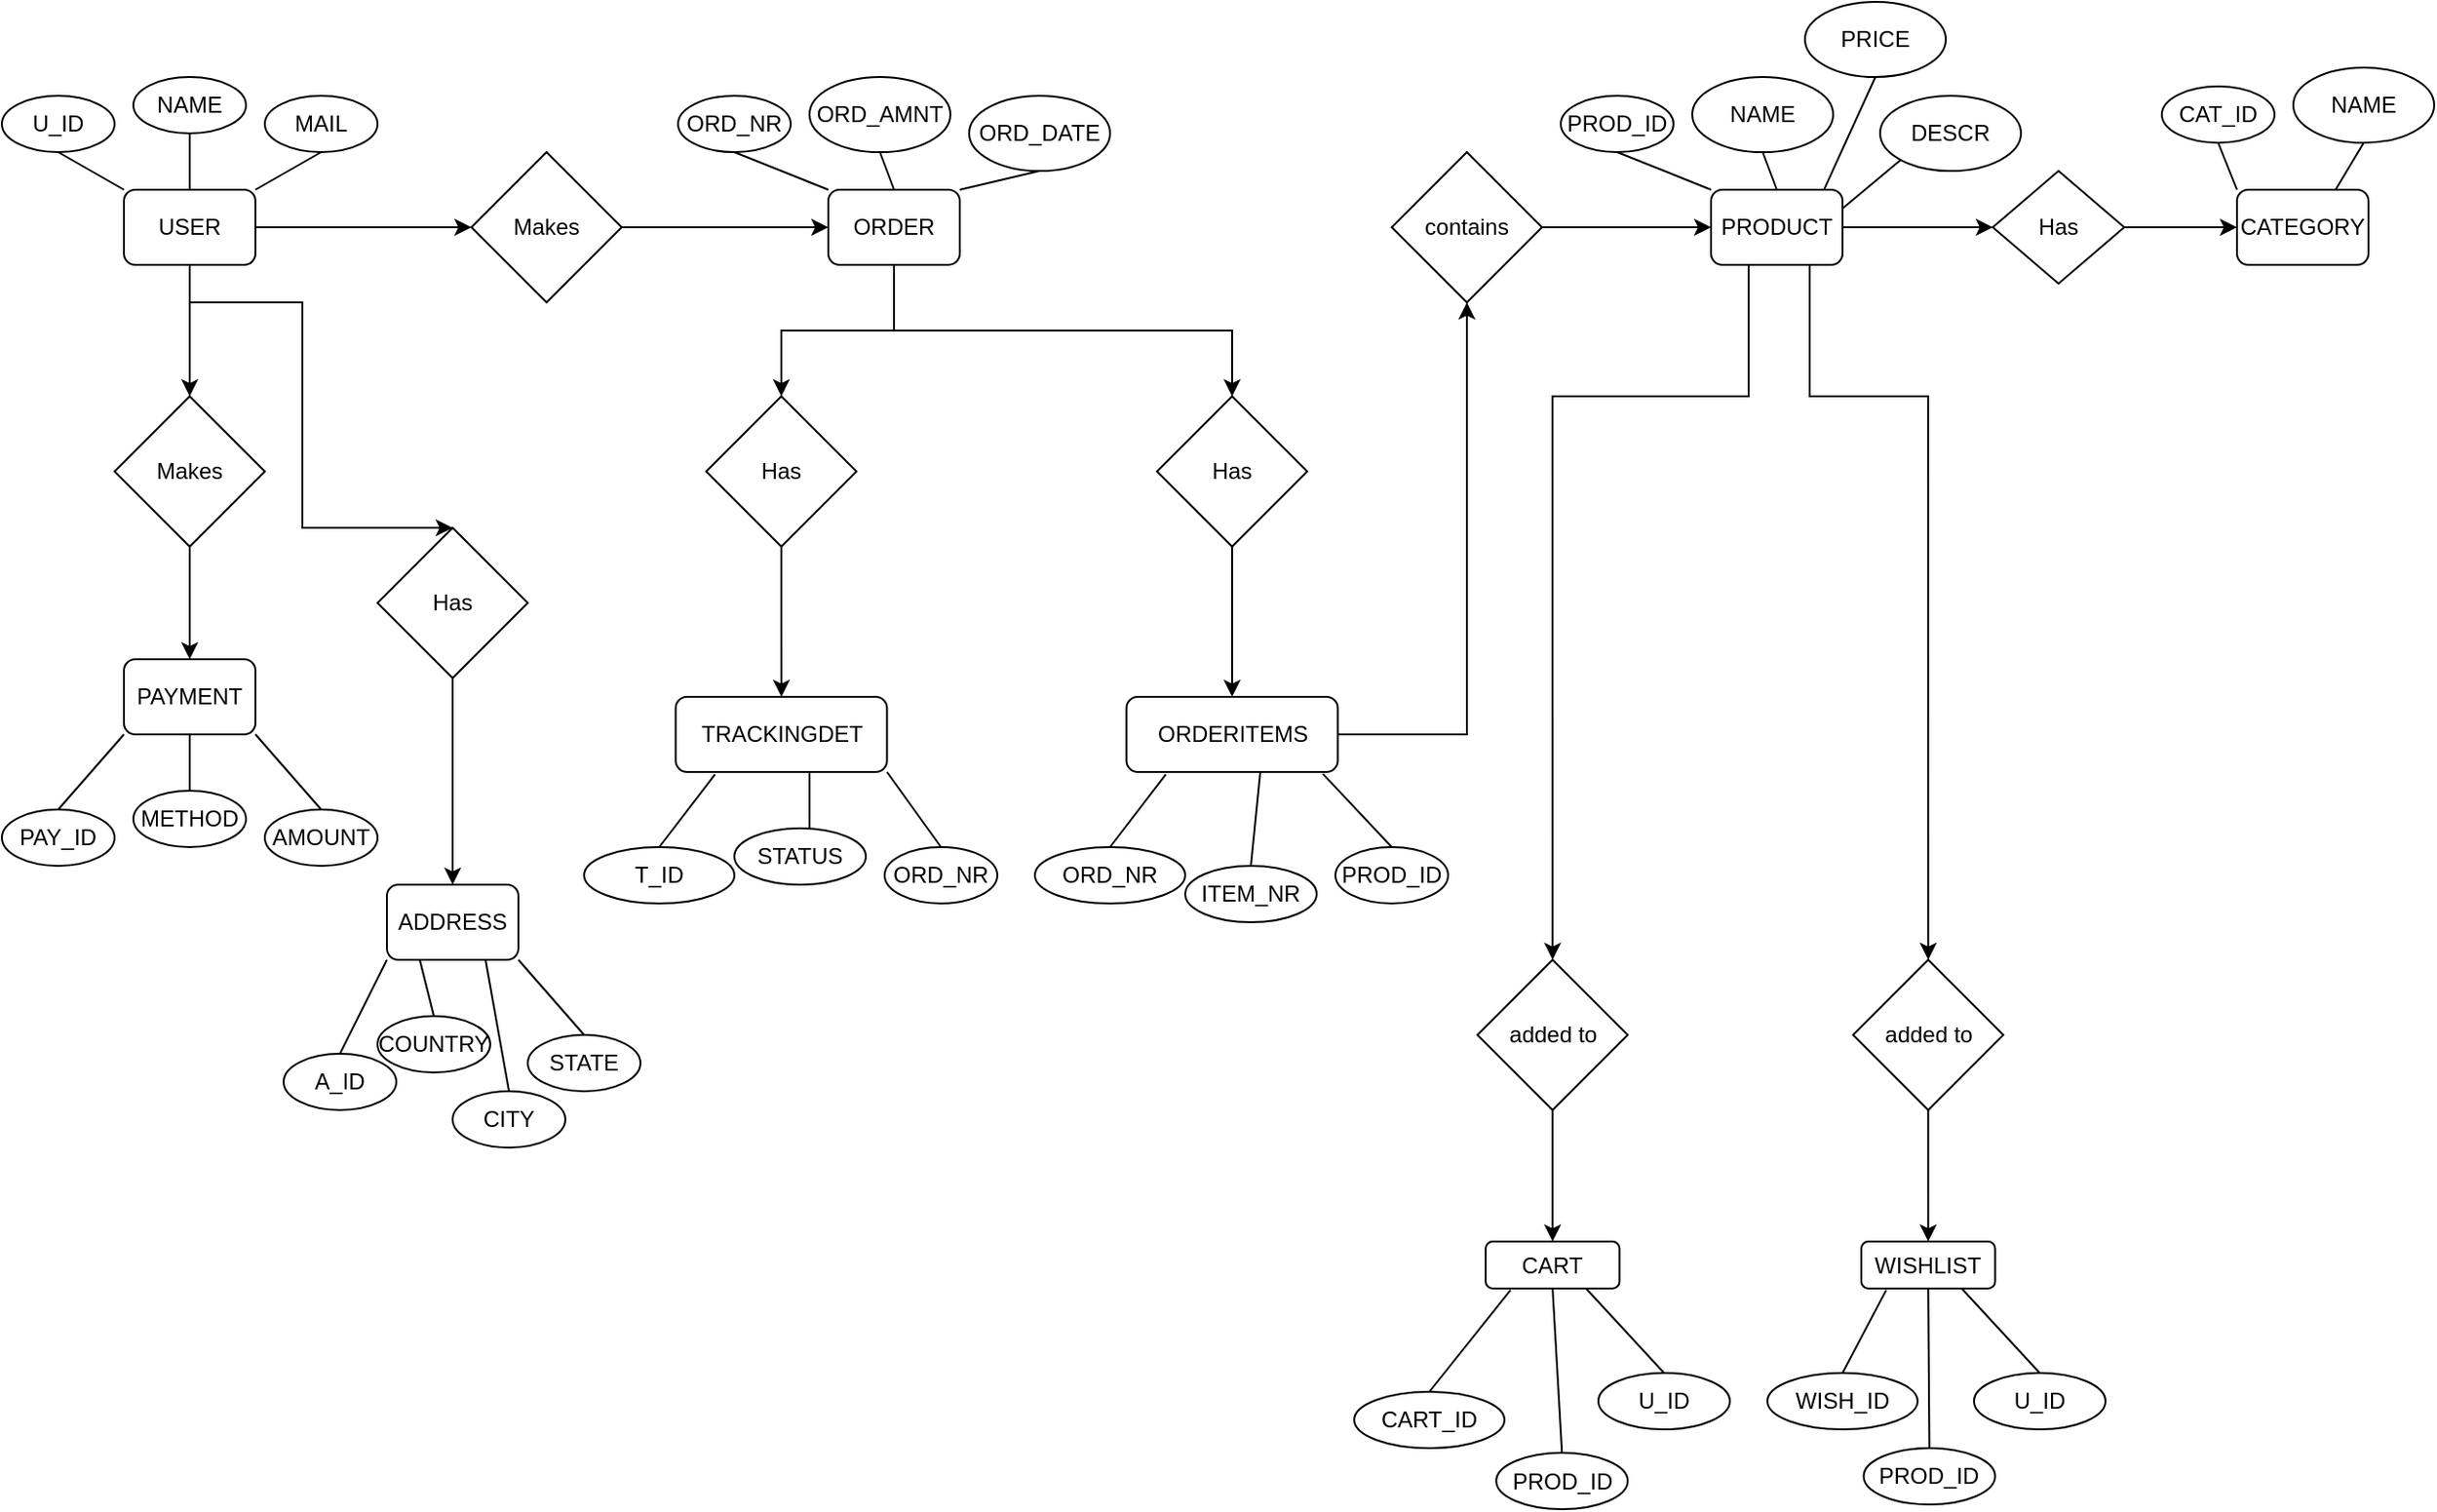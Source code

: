 <mxfile version="13.9.9" type="device"><diagram id="rys7wt73ojVvGLgYKidO" name="DB ERD"><mxGraphModel dx="2358" dy="881" grid="1" gridSize="10" guides="1" tooltips="1" connect="1" arrows="1" fold="1" page="1" pageScale="1" pageWidth="850" pageHeight="1100" background="none" math="0" shadow="0"><root><mxCell id="0"/><mxCell id="1" parent="0"/><mxCell id="SlUxtpcQjfqV3OGpq8vN-59" style="edgeStyle=orthogonalEdgeStyle;rounded=0;orthogonalLoop=1;jettySize=auto;html=1;exitX=0.5;exitY=1;exitDx=0;exitDy=0;entryX=0.5;entryY=0;entryDx=0;entryDy=0;" parent="1" source="SlUxtpcQjfqV3OGpq8vN-41" target="SlUxtpcQjfqV3OGpq8vN-57" edge="1"><mxGeometry relative="1" as="geometry"/></mxCell><mxCell id="SlUxtpcQjfqV3OGpq8vN-62" style="edgeStyle=orthogonalEdgeStyle;rounded=0;orthogonalLoop=1;jettySize=auto;html=1;exitX=0.5;exitY=1;exitDx=0;exitDy=0;entryX=0.5;entryY=0;entryDx=0;entryDy=0;" parent="1" source="SlUxtpcQjfqV3OGpq8vN-41" target="SlUxtpcQjfqV3OGpq8vN-61" edge="1"><mxGeometry relative="1" as="geometry"><Array as="points"><mxPoint x="-50" y="210"/><mxPoint x="10" y="210"/><mxPoint x="10" y="330"/></Array></mxGeometry></mxCell><mxCell id="SlUxtpcQjfqV3OGpq8vN-82" style="edgeStyle=orthogonalEdgeStyle;rounded=0;orthogonalLoop=1;jettySize=auto;html=1;entryX=0;entryY=0.5;entryDx=0;entryDy=0;" parent="1" source="SlUxtpcQjfqV3OGpq8vN-41" target="SlUxtpcQjfqV3OGpq8vN-81" edge="1"><mxGeometry relative="1" as="geometry"/></mxCell><mxCell id="SlUxtpcQjfqV3OGpq8vN-41" value="USER" style="rounded=1;whiteSpace=wrap;html=1;" parent="1" vertex="1"><mxGeometry x="-85" y="150" width="70" height="40" as="geometry"/></mxCell><mxCell id="SlUxtpcQjfqV3OGpq8vN-43" value="U_ID" style="ellipse;whiteSpace=wrap;html=1;align=center;newEdgeStyle={&quot;edgeStyle&quot;:&quot;entityRelationEdgeStyle&quot;,&quot;startArrow&quot;:&quot;none&quot;,&quot;endArrow&quot;:&quot;none&quot;,&quot;segment&quot;:10,&quot;curved&quot;:1};treeFolding=1;treeMoving=1;" parent="1" vertex="1"><mxGeometry x="-150" y="100" width="60" height="30" as="geometry"/></mxCell><mxCell id="SlUxtpcQjfqV3OGpq8vN-44" value="NAME" style="ellipse;whiteSpace=wrap;html=1;align=center;newEdgeStyle={&quot;edgeStyle&quot;:&quot;entityRelationEdgeStyle&quot;,&quot;startArrow&quot;:&quot;none&quot;,&quot;endArrow&quot;:&quot;none&quot;,&quot;segment&quot;:10,&quot;curved&quot;:1};treeFolding=1;treeMoving=1;" parent="1" vertex="1"><mxGeometry x="-80" y="90" width="60" height="30" as="geometry"/></mxCell><mxCell id="SlUxtpcQjfqV3OGpq8vN-45" value="MAIL" style="ellipse;whiteSpace=wrap;html=1;align=center;newEdgeStyle={&quot;edgeStyle&quot;:&quot;entityRelationEdgeStyle&quot;,&quot;startArrow&quot;:&quot;none&quot;,&quot;endArrow&quot;:&quot;none&quot;,&quot;segment&quot;:10,&quot;curved&quot;:1};treeFolding=1;treeMoving=1;" parent="1" vertex="1"><mxGeometry x="-10" y="100" width="60" height="30" as="geometry"/></mxCell><mxCell id="SlUxtpcQjfqV3OGpq8vN-47" value="" style="endArrow=none;html=1;entryX=0;entryY=0;entryDx=0;entryDy=0;exitX=0.5;exitY=1;exitDx=0;exitDy=0;" parent="1" source="SlUxtpcQjfqV3OGpq8vN-43" target="SlUxtpcQjfqV3OGpq8vN-41" edge="1"><mxGeometry width="50" height="50" relative="1" as="geometry"><mxPoint x="80" y="360" as="sourcePoint"/><mxPoint x="130" y="310" as="targetPoint"/></mxGeometry></mxCell><mxCell id="SlUxtpcQjfqV3OGpq8vN-48" value="" style="endArrow=none;html=1;entryX=0.5;entryY=0;entryDx=0;entryDy=0;exitX=0.5;exitY=1;exitDx=0;exitDy=0;" parent="1" source="SlUxtpcQjfqV3OGpq8vN-44" target="SlUxtpcQjfqV3OGpq8vN-41" edge="1"><mxGeometry width="50" height="50" relative="1" as="geometry"><mxPoint x="-110" y="140" as="sourcePoint"/><mxPoint x="-100" y="170" as="targetPoint"/></mxGeometry></mxCell><mxCell id="SlUxtpcQjfqV3OGpq8vN-49" value="" style="endArrow=none;html=1;entryX=1;entryY=0;entryDx=0;entryDy=0;exitX=0.5;exitY=1;exitDx=0;exitDy=0;" parent="1" source="SlUxtpcQjfqV3OGpq8vN-45" target="SlUxtpcQjfqV3OGpq8vN-41" edge="1"><mxGeometry width="50" height="50" relative="1" as="geometry"><mxPoint x="-40" y="130" as="sourcePoint"/><mxPoint x="-40" y="170" as="targetPoint"/></mxGeometry></mxCell><mxCell id="SlUxtpcQjfqV3OGpq8vN-50" value="PAYMENT" style="rounded=1;whiteSpace=wrap;html=1;" parent="1" vertex="1"><mxGeometry x="-85" y="400" width="70" height="40" as="geometry"/></mxCell><mxCell id="SlUxtpcQjfqV3OGpq8vN-51" value="PAY_ID" style="ellipse;whiteSpace=wrap;html=1;align=center;newEdgeStyle={&quot;edgeStyle&quot;:&quot;entityRelationEdgeStyle&quot;,&quot;startArrow&quot;:&quot;none&quot;,&quot;endArrow&quot;:&quot;none&quot;,&quot;segment&quot;:10,&quot;curved&quot;:1};treeFolding=1;treeMoving=1;" parent="1" vertex="1"><mxGeometry x="-150" y="480" width="60" height="30" as="geometry"/></mxCell><mxCell id="SlUxtpcQjfqV3OGpq8vN-52" value="METHOD" style="ellipse;whiteSpace=wrap;html=1;align=center;newEdgeStyle={&quot;edgeStyle&quot;:&quot;entityRelationEdgeStyle&quot;,&quot;startArrow&quot;:&quot;none&quot;,&quot;endArrow&quot;:&quot;none&quot;,&quot;segment&quot;:10,&quot;curved&quot;:1};treeFolding=1;treeMoving=1;" parent="1" vertex="1"><mxGeometry x="-80" y="470" width="60" height="30" as="geometry"/></mxCell><mxCell id="SlUxtpcQjfqV3OGpq8vN-53" value="AMOUNT" style="ellipse;whiteSpace=wrap;html=1;align=center;newEdgeStyle={&quot;edgeStyle&quot;:&quot;entityRelationEdgeStyle&quot;,&quot;startArrow&quot;:&quot;none&quot;,&quot;endArrow&quot;:&quot;none&quot;,&quot;segment&quot;:10,&quot;curved&quot;:1};treeFolding=1;treeMoving=1;" parent="1" vertex="1"><mxGeometry x="-10" y="480" width="60" height="30" as="geometry"/></mxCell><mxCell id="SlUxtpcQjfqV3OGpq8vN-54" value="" style="endArrow=none;html=1;entryX=0;entryY=1;entryDx=0;entryDy=0;exitX=0.5;exitY=0;exitDx=0;exitDy=0;" parent="1" source="SlUxtpcQjfqV3OGpq8vN-51" target="SlUxtpcQjfqV3OGpq8vN-50" edge="1"><mxGeometry width="50" height="50" relative="1" as="geometry"><mxPoint x="80" y="610" as="sourcePoint"/><mxPoint x="130" y="560" as="targetPoint"/></mxGeometry></mxCell><mxCell id="SlUxtpcQjfqV3OGpq8vN-55" value="" style="endArrow=none;html=1;" parent="1" edge="1"><mxGeometry width="50" height="50" relative="1" as="geometry"><mxPoint x="-50" y="470" as="sourcePoint"/><mxPoint x="-50" y="440" as="targetPoint"/></mxGeometry></mxCell><mxCell id="SlUxtpcQjfqV3OGpq8vN-56" value="" style="endArrow=none;html=1;entryX=1;entryY=1;entryDx=0;entryDy=0;exitX=0.5;exitY=0;exitDx=0;exitDy=0;" parent="1" source="SlUxtpcQjfqV3OGpq8vN-53" target="SlUxtpcQjfqV3OGpq8vN-50" edge="1"><mxGeometry width="50" height="50" relative="1" as="geometry"><mxPoint x="-40" y="380" as="sourcePoint"/><mxPoint x="-40" y="420" as="targetPoint"/></mxGeometry></mxCell><mxCell id="SlUxtpcQjfqV3OGpq8vN-60" style="edgeStyle=orthogonalEdgeStyle;rounded=0;orthogonalLoop=1;jettySize=auto;html=1;exitX=0.5;exitY=1;exitDx=0;exitDy=0;" parent="1" source="SlUxtpcQjfqV3OGpq8vN-57" target="SlUxtpcQjfqV3OGpq8vN-50" edge="1"><mxGeometry relative="1" as="geometry"/></mxCell><mxCell id="SlUxtpcQjfqV3OGpq8vN-57" value="Makes" style="rhombus;whiteSpace=wrap;html=1;" parent="1" vertex="1"><mxGeometry x="-90" y="260" width="80" height="80" as="geometry"/></mxCell><mxCell id="SlUxtpcQjfqV3OGpq8vN-72" style="edgeStyle=orthogonalEdgeStyle;rounded=0;orthogonalLoop=1;jettySize=auto;html=1;entryX=0.5;entryY=0;entryDx=0;entryDy=0;" parent="1" source="SlUxtpcQjfqV3OGpq8vN-61" target="SlUxtpcQjfqV3OGpq8vN-63" edge="1"><mxGeometry relative="1" as="geometry"/></mxCell><mxCell id="SlUxtpcQjfqV3OGpq8vN-61" value="Has" style="rhombus;whiteSpace=wrap;html=1;" parent="1" vertex="1"><mxGeometry x="50" y="330" width="80" height="80" as="geometry"/></mxCell><mxCell id="SlUxtpcQjfqV3OGpq8vN-63" value="ADDRESS" style="rounded=1;whiteSpace=wrap;html=1;" parent="1" vertex="1"><mxGeometry x="55" y="520" width="70" height="40" as="geometry"/></mxCell><mxCell id="SlUxtpcQjfqV3OGpq8vN-64" value="A_ID" style="ellipse;whiteSpace=wrap;html=1;align=center;newEdgeStyle={&quot;edgeStyle&quot;:&quot;entityRelationEdgeStyle&quot;,&quot;startArrow&quot;:&quot;none&quot;,&quot;endArrow&quot;:&quot;none&quot;,&quot;segment&quot;:10,&quot;curved&quot;:1};treeFolding=1;treeMoving=1;" parent="1" vertex="1"><mxGeometry y="610" width="60" height="30" as="geometry"/></mxCell><mxCell id="SlUxtpcQjfqV3OGpq8vN-65" value="COUNTRY" style="ellipse;whiteSpace=wrap;html=1;align=center;newEdgeStyle={&quot;edgeStyle&quot;:&quot;entityRelationEdgeStyle&quot;,&quot;startArrow&quot;:&quot;none&quot;,&quot;endArrow&quot;:&quot;none&quot;,&quot;segment&quot;:10,&quot;curved&quot;:1};treeFolding=1;treeMoving=1;" parent="1" vertex="1"><mxGeometry x="50" y="590" width="60" height="30" as="geometry"/></mxCell><mxCell id="SlUxtpcQjfqV3OGpq8vN-66" value="STATE" style="ellipse;whiteSpace=wrap;html=1;align=center;newEdgeStyle={&quot;edgeStyle&quot;:&quot;entityRelationEdgeStyle&quot;,&quot;startArrow&quot;:&quot;none&quot;,&quot;endArrow&quot;:&quot;none&quot;,&quot;segment&quot;:10,&quot;curved&quot;:1};treeFolding=1;treeMoving=1;" parent="1" vertex="1"><mxGeometry x="130" y="600" width="60" height="30" as="geometry"/></mxCell><mxCell id="SlUxtpcQjfqV3OGpq8vN-67" value="" style="endArrow=none;html=1;entryX=0;entryY=1;entryDx=0;entryDy=0;exitX=0.5;exitY=0;exitDx=0;exitDy=0;" parent="1" source="SlUxtpcQjfqV3OGpq8vN-64" target="SlUxtpcQjfqV3OGpq8vN-63" edge="1"><mxGeometry width="50" height="50" relative="1" as="geometry"><mxPoint x="230" y="740" as="sourcePoint"/><mxPoint x="280" y="690" as="targetPoint"/></mxGeometry></mxCell><mxCell id="SlUxtpcQjfqV3OGpq8vN-68" value="" style="endArrow=none;html=1;exitX=0.5;exitY=0;exitDx=0;exitDy=0;entryX=0.25;entryY=1;entryDx=0;entryDy=0;" parent="1" source="SlUxtpcQjfqV3OGpq8vN-65" target="SlUxtpcQjfqV3OGpq8vN-63" edge="1"><mxGeometry width="50" height="50" relative="1" as="geometry"><mxPoint x="100" y="600" as="sourcePoint"/><mxPoint x="100" y="570" as="targetPoint"/></mxGeometry></mxCell><mxCell id="SlUxtpcQjfqV3OGpq8vN-69" value="" style="endArrow=none;html=1;entryX=1;entryY=1;entryDx=0;entryDy=0;exitX=0.5;exitY=0;exitDx=0;exitDy=0;" parent="1" source="SlUxtpcQjfqV3OGpq8vN-66" target="SlUxtpcQjfqV3OGpq8vN-63" edge="1"><mxGeometry width="50" height="50" relative="1" as="geometry"><mxPoint x="110" y="510" as="sourcePoint"/><mxPoint x="110" y="550" as="targetPoint"/></mxGeometry></mxCell><mxCell id="SlUxtpcQjfqV3OGpq8vN-70" value="CITY" style="ellipse;whiteSpace=wrap;html=1;align=center;newEdgeStyle={&quot;edgeStyle&quot;:&quot;entityRelationEdgeStyle&quot;,&quot;startArrow&quot;:&quot;none&quot;,&quot;endArrow&quot;:&quot;none&quot;,&quot;segment&quot;:10,&quot;curved&quot;:1};treeFolding=1;treeMoving=1;" parent="1" vertex="1"><mxGeometry x="90" y="630" width="60" height="30" as="geometry"/></mxCell><mxCell id="SlUxtpcQjfqV3OGpq8vN-71" value="" style="endArrow=none;html=1;entryX=0.75;entryY=1;entryDx=0;entryDy=0;exitX=0.5;exitY=0;exitDx=0;exitDy=0;" parent="1" source="SlUxtpcQjfqV3OGpq8vN-70" target="SlUxtpcQjfqV3OGpq8vN-63" edge="1"><mxGeometry width="50" height="50" relative="1" as="geometry"><mxPoint x="120" y="520" as="sourcePoint"/><mxPoint x="145" y="580" as="targetPoint"/></mxGeometry></mxCell><mxCell id="SlUxtpcQjfqV3OGpq8vN-92" style="edgeStyle=orthogonalEdgeStyle;rounded=0;orthogonalLoop=1;jettySize=auto;html=1;exitX=0.5;exitY=1;exitDx=0;exitDy=0;entryX=0.5;entryY=0;entryDx=0;entryDy=0;" parent="1" source="SlUxtpcQjfqV3OGpq8vN-73" target="SlUxtpcQjfqV3OGpq8vN-91" edge="1"><mxGeometry relative="1" as="geometry"/></mxCell><mxCell id="DjoJeAvR8MCwaYtOy7jl-23" style="edgeStyle=orthogonalEdgeStyle;rounded=0;orthogonalLoop=1;jettySize=auto;html=1;entryX=0.5;entryY=0;entryDx=0;entryDy=0;exitX=0.5;exitY=1;exitDx=0;exitDy=0;" edge="1" parent="1" source="SlUxtpcQjfqV3OGpq8vN-73" target="DjoJeAvR8MCwaYtOy7jl-13"><mxGeometry relative="1" as="geometry"><mxPoint x="325" y="195" as="sourcePoint"/><mxPoint x="505" y="265" as="targetPoint"/><Array as="points"><mxPoint x="325" y="225"/><mxPoint x="505" y="225"/></Array></mxGeometry></mxCell><mxCell id="SlUxtpcQjfqV3OGpq8vN-73" value="ORDER" style="rounded=1;whiteSpace=wrap;html=1;" parent="1" vertex="1"><mxGeometry x="290" y="150" width="70" height="40" as="geometry"/></mxCell><mxCell id="SlUxtpcQjfqV3OGpq8vN-74" value="ORD_NR" style="ellipse;whiteSpace=wrap;html=1;align=center;newEdgeStyle={&quot;edgeStyle&quot;:&quot;entityRelationEdgeStyle&quot;,&quot;startArrow&quot;:&quot;none&quot;,&quot;endArrow&quot;:&quot;none&quot;,&quot;segment&quot;:10,&quot;curved&quot;:1};treeFolding=1;treeMoving=1;" parent="1" vertex="1"><mxGeometry x="210" y="100" width="60" height="30" as="geometry"/></mxCell><mxCell id="SlUxtpcQjfqV3OGpq8vN-75" value="ORD_AMNT" style="ellipse;whiteSpace=wrap;html=1;align=center;newEdgeStyle={&quot;edgeStyle&quot;:&quot;entityRelationEdgeStyle&quot;,&quot;startArrow&quot;:&quot;none&quot;,&quot;endArrow&quot;:&quot;none&quot;,&quot;segment&quot;:10,&quot;curved&quot;:1};treeFolding=1;treeMoving=1;" parent="1" vertex="1"><mxGeometry x="280" y="90" width="75" height="40" as="geometry"/></mxCell><mxCell id="SlUxtpcQjfqV3OGpq8vN-76" value="ORD_DATE" style="ellipse;whiteSpace=wrap;html=1;align=center;newEdgeStyle={&quot;edgeStyle&quot;:&quot;entityRelationEdgeStyle&quot;,&quot;startArrow&quot;:&quot;none&quot;,&quot;endArrow&quot;:&quot;none&quot;,&quot;segment&quot;:10,&quot;curved&quot;:1};treeFolding=1;treeMoving=1;" parent="1" vertex="1"><mxGeometry x="365" y="100" width="75" height="40" as="geometry"/></mxCell><mxCell id="SlUxtpcQjfqV3OGpq8vN-77" value="" style="endArrow=none;html=1;entryX=0;entryY=0;entryDx=0;entryDy=0;exitX=0.5;exitY=1;exitDx=0;exitDy=0;" parent="1" source="SlUxtpcQjfqV3OGpq8vN-74" target="SlUxtpcQjfqV3OGpq8vN-73" edge="1"><mxGeometry width="50" height="50" relative="1" as="geometry"><mxPoint x="455" y="360" as="sourcePoint"/><mxPoint x="505" y="310" as="targetPoint"/></mxGeometry></mxCell><mxCell id="SlUxtpcQjfqV3OGpq8vN-78" value="" style="endArrow=none;html=1;entryX=0.5;entryY=0;entryDx=0;entryDy=0;exitX=0.5;exitY=1;exitDx=0;exitDy=0;" parent="1" source="SlUxtpcQjfqV3OGpq8vN-75" target="SlUxtpcQjfqV3OGpq8vN-73" edge="1"><mxGeometry width="50" height="50" relative="1" as="geometry"><mxPoint x="265" y="140" as="sourcePoint"/><mxPoint x="275" y="170" as="targetPoint"/></mxGeometry></mxCell><mxCell id="SlUxtpcQjfqV3OGpq8vN-79" value="" style="endArrow=none;html=1;entryX=1;entryY=0;entryDx=0;entryDy=0;exitX=0.5;exitY=1;exitDx=0;exitDy=0;" parent="1" source="SlUxtpcQjfqV3OGpq8vN-76" target="SlUxtpcQjfqV3OGpq8vN-73" edge="1"><mxGeometry width="50" height="50" relative="1" as="geometry"><mxPoint x="335" y="130" as="sourcePoint"/><mxPoint x="335" y="170" as="targetPoint"/></mxGeometry></mxCell><mxCell id="SlUxtpcQjfqV3OGpq8vN-83" style="edgeStyle=orthogonalEdgeStyle;rounded=0;orthogonalLoop=1;jettySize=auto;html=1;entryX=0;entryY=0.5;entryDx=0;entryDy=0;" parent="1" source="SlUxtpcQjfqV3OGpq8vN-81" target="SlUxtpcQjfqV3OGpq8vN-73" edge="1"><mxGeometry relative="1" as="geometry"/></mxCell><mxCell id="SlUxtpcQjfqV3OGpq8vN-81" value="Makes" style="rhombus;whiteSpace=wrap;html=1;" parent="1" vertex="1"><mxGeometry x="100" y="130" width="80" height="80" as="geometry"/></mxCell><mxCell id="SlUxtpcQjfqV3OGpq8vN-84" value="TRACKINGDET" style="rounded=1;whiteSpace=wrap;html=1;" parent="1" vertex="1"><mxGeometry x="208.75" y="420" width="112.5" height="40" as="geometry"/></mxCell><mxCell id="SlUxtpcQjfqV3OGpq8vN-85" value="T_ID" style="ellipse;whiteSpace=wrap;html=1;align=center;newEdgeStyle={&quot;edgeStyle&quot;:&quot;entityRelationEdgeStyle&quot;,&quot;startArrow&quot;:&quot;none&quot;,&quot;endArrow&quot;:&quot;none&quot;,&quot;segment&quot;:10,&quot;curved&quot;:1};treeFolding=1;treeMoving=1;" parent="1" vertex="1"><mxGeometry x="160" y="500" width="80" height="30" as="geometry"/></mxCell><mxCell id="SlUxtpcQjfqV3OGpq8vN-86" value="STATUS" style="ellipse;whiteSpace=wrap;html=1;align=center;newEdgeStyle={&quot;edgeStyle&quot;:&quot;entityRelationEdgeStyle&quot;,&quot;startArrow&quot;:&quot;none&quot;,&quot;endArrow&quot;:&quot;none&quot;,&quot;segment&quot;:10,&quot;curved&quot;:1};treeFolding=1;treeMoving=1;" parent="1" vertex="1"><mxGeometry x="240" y="490" width="70" height="30" as="geometry"/></mxCell><mxCell id="SlUxtpcQjfqV3OGpq8vN-87" value="ORD_NR" style="ellipse;whiteSpace=wrap;html=1;align=center;newEdgeStyle={&quot;edgeStyle&quot;:&quot;entityRelationEdgeStyle&quot;,&quot;startArrow&quot;:&quot;none&quot;,&quot;endArrow&quot;:&quot;none&quot;,&quot;segment&quot;:10,&quot;curved&quot;:1};treeFolding=1;treeMoving=1;" parent="1" vertex="1"><mxGeometry x="320" y="500" width="60" height="30" as="geometry"/></mxCell><mxCell id="SlUxtpcQjfqV3OGpq8vN-88" value="" style="endArrow=none;html=1;entryX=0.186;entryY=1.032;entryDx=0;entryDy=0;exitX=0.5;exitY=0;exitDx=0;exitDy=0;entryPerimeter=0;" parent="1" source="SlUxtpcQjfqV3OGpq8vN-85" target="SlUxtpcQjfqV3OGpq8vN-84" edge="1"><mxGeometry width="50" height="50" relative="1" as="geometry"><mxPoint x="410" y="630" as="sourcePoint"/><mxPoint x="460" y="580" as="targetPoint"/></mxGeometry></mxCell><mxCell id="SlUxtpcQjfqV3OGpq8vN-89" value="" style="endArrow=none;html=1;" parent="1" edge="1"><mxGeometry width="50" height="50" relative="1" as="geometry"><mxPoint x="280" y="490" as="sourcePoint"/><mxPoint x="280" y="460" as="targetPoint"/></mxGeometry></mxCell><mxCell id="SlUxtpcQjfqV3OGpq8vN-90" value="" style="endArrow=none;html=1;entryX=1;entryY=1;entryDx=0;entryDy=0;exitX=0.5;exitY=0;exitDx=0;exitDy=0;" parent="1" source="SlUxtpcQjfqV3OGpq8vN-87" target="SlUxtpcQjfqV3OGpq8vN-84" edge="1"><mxGeometry width="50" height="50" relative="1" as="geometry"><mxPoint x="290" y="400" as="sourcePoint"/><mxPoint x="290" y="440" as="targetPoint"/></mxGeometry></mxCell><mxCell id="SlUxtpcQjfqV3OGpq8vN-93" style="edgeStyle=orthogonalEdgeStyle;rounded=0;orthogonalLoop=1;jettySize=auto;html=1;exitX=0.5;exitY=1;exitDx=0;exitDy=0;" parent="1" source="SlUxtpcQjfqV3OGpq8vN-91" target="SlUxtpcQjfqV3OGpq8vN-84" edge="1"><mxGeometry relative="1" as="geometry"/></mxCell><mxCell id="SlUxtpcQjfqV3OGpq8vN-91" value="Has" style="rhombus;whiteSpace=wrap;html=1;" parent="1" vertex="1"><mxGeometry x="225" y="260" width="80" height="80" as="geometry"/></mxCell><mxCell id="SlUxtpcQjfqV3OGpq8vN-115" style="edgeStyle=orthogonalEdgeStyle;rounded=0;orthogonalLoop=1;jettySize=auto;html=1;entryX=0.5;entryY=0;entryDx=0;entryDy=0;" parent="1" source="SlUxtpcQjfqV3OGpq8vN-94" target="SlUxtpcQjfqV3OGpq8vN-114" edge="1"><mxGeometry relative="1" as="geometry"><Array as="points"><mxPoint x="780" y="260"/><mxPoint x="676" y="260"/></Array></mxGeometry></mxCell><mxCell id="SlUxtpcQjfqV3OGpq8vN-128" style="edgeStyle=orthogonalEdgeStyle;rounded=0;orthogonalLoop=1;jettySize=auto;html=1;entryX=0;entryY=0.5;entryDx=0;entryDy=0;" parent="1" source="SlUxtpcQjfqV3OGpq8vN-94" target="SlUxtpcQjfqV3OGpq8vN-127" edge="1"><mxGeometry relative="1" as="geometry"/></mxCell><mxCell id="DjoJeAvR8MCwaYtOy7jl-8" style="edgeStyle=orthogonalEdgeStyle;rounded=0;orthogonalLoop=1;jettySize=auto;html=1;entryX=0.5;entryY=0;entryDx=0;entryDy=0;exitX=0.75;exitY=1;exitDx=0;exitDy=0;" edge="1" parent="1" source="SlUxtpcQjfqV3OGpq8vN-94" target="DjoJeAvR8MCwaYtOy7jl-7"><mxGeometry relative="1" as="geometry"><Array as="points"><mxPoint x="813" y="260"/><mxPoint x="876" y="260"/></Array></mxGeometry></mxCell><mxCell id="SlUxtpcQjfqV3OGpq8vN-94" value="PRODUCT" style="rounded=1;whiteSpace=wrap;html=1;" parent="1" vertex="1"><mxGeometry x="760" y="150" width="70" height="40" as="geometry"/></mxCell><mxCell id="SlUxtpcQjfqV3OGpq8vN-95" value="PROD_ID" style="ellipse;whiteSpace=wrap;html=1;align=center;newEdgeStyle={&quot;edgeStyle&quot;:&quot;entityRelationEdgeStyle&quot;,&quot;startArrow&quot;:&quot;none&quot;,&quot;endArrow&quot;:&quot;none&quot;,&quot;segment&quot;:10,&quot;curved&quot;:1};treeFolding=1;treeMoving=1;" parent="1" vertex="1"><mxGeometry x="680" y="100" width="60" height="30" as="geometry"/></mxCell><mxCell id="SlUxtpcQjfqV3OGpq8vN-96" value="NAME" style="ellipse;whiteSpace=wrap;html=1;align=center;newEdgeStyle={&quot;edgeStyle&quot;:&quot;entityRelationEdgeStyle&quot;,&quot;startArrow&quot;:&quot;none&quot;,&quot;endArrow&quot;:&quot;none&quot;,&quot;segment&quot;:10,&quot;curved&quot;:1};treeFolding=1;treeMoving=1;" parent="1" vertex="1"><mxGeometry x="750" y="90" width="75" height="40" as="geometry"/></mxCell><mxCell id="SlUxtpcQjfqV3OGpq8vN-97" value="PRICE" style="ellipse;whiteSpace=wrap;html=1;align=center;newEdgeStyle={&quot;edgeStyle&quot;:&quot;entityRelationEdgeStyle&quot;,&quot;startArrow&quot;:&quot;none&quot;,&quot;endArrow&quot;:&quot;none&quot;,&quot;segment&quot;:10,&quot;curved&quot;:1};treeFolding=1;treeMoving=1;" parent="1" vertex="1"><mxGeometry x="810" y="50" width="75" height="40" as="geometry"/></mxCell><mxCell id="SlUxtpcQjfqV3OGpq8vN-98" value="" style="endArrow=none;html=1;entryX=0;entryY=0;entryDx=0;entryDy=0;exitX=0.5;exitY=1;exitDx=0;exitDy=0;" parent="1" source="SlUxtpcQjfqV3OGpq8vN-95" target="SlUxtpcQjfqV3OGpq8vN-94" edge="1"><mxGeometry width="50" height="50" relative="1" as="geometry"><mxPoint x="925" y="360" as="sourcePoint"/><mxPoint x="975" y="310" as="targetPoint"/></mxGeometry></mxCell><mxCell id="SlUxtpcQjfqV3OGpq8vN-99" value="" style="endArrow=none;html=1;entryX=0.5;entryY=0;entryDx=0;entryDy=0;exitX=0.5;exitY=1;exitDx=0;exitDy=0;" parent="1" source="SlUxtpcQjfqV3OGpq8vN-96" target="SlUxtpcQjfqV3OGpq8vN-94" edge="1"><mxGeometry width="50" height="50" relative="1" as="geometry"><mxPoint x="735" y="140" as="sourcePoint"/><mxPoint x="745" y="170" as="targetPoint"/></mxGeometry></mxCell><mxCell id="SlUxtpcQjfqV3OGpq8vN-100" value="" style="endArrow=none;html=1;exitX=0.5;exitY=1;exitDx=0;exitDy=0;entryX=0.862;entryY=-0.011;entryDx=0;entryDy=0;entryPerimeter=0;" parent="1" source="SlUxtpcQjfqV3OGpq8vN-97" target="SlUxtpcQjfqV3OGpq8vN-94" edge="1"><mxGeometry width="50" height="50" relative="1" as="geometry"><mxPoint x="805" y="130" as="sourcePoint"/><mxPoint x="805" y="170" as="targetPoint"/></mxGeometry></mxCell><mxCell id="SlUxtpcQjfqV3OGpq8vN-101" value="DESCR" style="ellipse;whiteSpace=wrap;html=1;align=center;newEdgeStyle={&quot;edgeStyle&quot;:&quot;entityRelationEdgeStyle&quot;,&quot;startArrow&quot;:&quot;none&quot;,&quot;endArrow&quot;:&quot;none&quot;,&quot;segment&quot;:10,&quot;curved&quot;:1};treeFolding=1;treeMoving=1;" parent="1" vertex="1"><mxGeometry x="850" y="100" width="75" height="40" as="geometry"/></mxCell><mxCell id="SlUxtpcQjfqV3OGpq8vN-103" value="" style="endArrow=none;html=1;entryX=1;entryY=0.25;entryDx=0;entryDy=0;exitX=0;exitY=1;exitDx=0;exitDy=0;" parent="1" source="SlUxtpcQjfqV3OGpq8vN-101" target="SlUxtpcQjfqV3OGpq8vN-94" edge="1"><mxGeometry width="50" height="50" relative="1" as="geometry"><mxPoint x="857.5" y="100" as="sourcePoint"/><mxPoint x="840" y="160" as="targetPoint"/></mxGeometry></mxCell><mxCell id="SlUxtpcQjfqV3OGpq8vN-106" style="edgeStyle=orthogonalEdgeStyle;rounded=0;orthogonalLoop=1;jettySize=auto;html=1;exitX=1;exitY=0.5;exitDx=0;exitDy=0;entryX=0;entryY=0.5;entryDx=0;entryDy=0;" parent="1" source="SlUxtpcQjfqV3OGpq8vN-104" target="SlUxtpcQjfqV3OGpq8vN-94" edge="1"><mxGeometry relative="1" as="geometry"/></mxCell><mxCell id="SlUxtpcQjfqV3OGpq8vN-104" value="contains" style="rhombus;whiteSpace=wrap;html=1;" parent="1" vertex="1"><mxGeometry x="590" y="130" width="80" height="80" as="geometry"/></mxCell><mxCell id="SlUxtpcQjfqV3OGpq8vN-107" value="CART" style="rounded=1;whiteSpace=wrap;html=1;" parent="1" vertex="1"><mxGeometry x="640" y="710" width="71.25" height="25" as="geometry"/></mxCell><mxCell id="SlUxtpcQjfqV3OGpq8vN-108" value="CART_ID" style="ellipse;whiteSpace=wrap;html=1;align=center;newEdgeStyle={&quot;edgeStyle&quot;:&quot;entityRelationEdgeStyle&quot;,&quot;startArrow&quot;:&quot;none&quot;,&quot;endArrow&quot;:&quot;none&quot;,&quot;segment&quot;:10,&quot;curved&quot;:1};treeFolding=1;treeMoving=1;" parent="1" vertex="1"><mxGeometry x="570" y="790" width="80" height="30" as="geometry"/></mxCell><mxCell id="SlUxtpcQjfqV3OGpq8vN-109" value="U_ID" style="ellipse;whiteSpace=wrap;html=1;align=center;newEdgeStyle={&quot;edgeStyle&quot;:&quot;entityRelationEdgeStyle&quot;,&quot;startArrow&quot;:&quot;none&quot;,&quot;endArrow&quot;:&quot;none&quot;,&quot;segment&quot;:10,&quot;curved&quot;:1};treeFolding=1;treeMoving=1;" parent="1" vertex="1"><mxGeometry x="700" y="780" width="70" height="30" as="geometry"/></mxCell><mxCell id="SlUxtpcQjfqV3OGpq8vN-111" value="" style="endArrow=none;html=1;entryX=0.186;entryY=1.032;entryDx=0;entryDy=0;exitX=0.5;exitY=0;exitDx=0;exitDy=0;entryPerimeter=0;" parent="1" source="SlUxtpcQjfqV3OGpq8vN-108" target="SlUxtpcQjfqV3OGpq8vN-107" edge="1"><mxGeometry width="50" height="50" relative="1" as="geometry"><mxPoint x="630" y="780" as="sourcePoint"/><mxPoint x="850" y="855" as="targetPoint"/></mxGeometry></mxCell><mxCell id="SlUxtpcQjfqV3OGpq8vN-112" value="" style="endArrow=none;html=1;exitX=0.5;exitY=0;exitDx=0;exitDy=0;entryX=0.75;entryY=1;entryDx=0;entryDy=0;" parent="1" source="SlUxtpcQjfqV3OGpq8vN-109" target="SlUxtpcQjfqV3OGpq8vN-107" edge="1"><mxGeometry width="50" height="50" relative="1" as="geometry"><mxPoint x="670" y="765" as="sourcePoint"/><mxPoint x="670" y="735" as="targetPoint"/></mxGeometry></mxCell><mxCell id="SlUxtpcQjfqV3OGpq8vN-116" style="edgeStyle=orthogonalEdgeStyle;rounded=0;orthogonalLoop=1;jettySize=auto;html=1;exitX=0.5;exitY=1;exitDx=0;exitDy=0;entryX=0.5;entryY=0;entryDx=0;entryDy=0;" parent="1" source="SlUxtpcQjfqV3OGpq8vN-114" target="SlUxtpcQjfqV3OGpq8vN-107" edge="1"><mxGeometry relative="1" as="geometry"/></mxCell><mxCell id="SlUxtpcQjfqV3OGpq8vN-114" value="added to" style="rhombus;whiteSpace=wrap;html=1;" parent="1" vertex="1"><mxGeometry x="635.63" y="560" width="80" height="80" as="geometry"/></mxCell><mxCell id="SlUxtpcQjfqV3OGpq8vN-117" value="CATEGORY" style="rounded=1;whiteSpace=wrap;html=1;" parent="1" vertex="1"><mxGeometry x="1040" y="150" width="70" height="40" as="geometry"/></mxCell><mxCell id="SlUxtpcQjfqV3OGpq8vN-118" value="CAT_ID" style="ellipse;whiteSpace=wrap;html=1;align=center;newEdgeStyle={&quot;edgeStyle&quot;:&quot;entityRelationEdgeStyle&quot;,&quot;startArrow&quot;:&quot;none&quot;,&quot;endArrow&quot;:&quot;none&quot;,&quot;segment&quot;:10,&quot;curved&quot;:1};treeFolding=1;treeMoving=1;" parent="1" vertex="1"><mxGeometry x="1000" y="95" width="60" height="30" as="geometry"/></mxCell><mxCell id="SlUxtpcQjfqV3OGpq8vN-119" value="NAME" style="ellipse;whiteSpace=wrap;html=1;align=center;newEdgeStyle={&quot;edgeStyle&quot;:&quot;entityRelationEdgeStyle&quot;,&quot;startArrow&quot;:&quot;none&quot;,&quot;endArrow&quot;:&quot;none&quot;,&quot;segment&quot;:10,&quot;curved&quot;:1};treeFolding=1;treeMoving=1;" parent="1" vertex="1"><mxGeometry x="1070" y="85" width="75" height="40" as="geometry"/></mxCell><mxCell id="SlUxtpcQjfqV3OGpq8vN-121" value="" style="endArrow=none;html=1;entryX=0;entryY=0;entryDx=0;entryDy=0;exitX=0.5;exitY=1;exitDx=0;exitDy=0;" parent="1" source="SlUxtpcQjfqV3OGpq8vN-118" target="SlUxtpcQjfqV3OGpq8vN-117" edge="1"><mxGeometry width="50" height="50" relative="1" as="geometry"><mxPoint x="1205" y="360" as="sourcePoint"/><mxPoint x="1255" y="310" as="targetPoint"/></mxGeometry></mxCell><mxCell id="SlUxtpcQjfqV3OGpq8vN-122" value="" style="endArrow=none;html=1;entryX=0.75;entryY=0;entryDx=0;entryDy=0;exitX=0.5;exitY=1;exitDx=0;exitDy=0;" parent="1" source="SlUxtpcQjfqV3OGpq8vN-119" target="SlUxtpcQjfqV3OGpq8vN-117" edge="1"><mxGeometry width="50" height="50" relative="1" as="geometry"><mxPoint x="1015" y="140" as="sourcePoint"/><mxPoint x="1025" y="170" as="targetPoint"/></mxGeometry></mxCell><mxCell id="SlUxtpcQjfqV3OGpq8vN-129" style="edgeStyle=orthogonalEdgeStyle;rounded=0;orthogonalLoop=1;jettySize=auto;html=1;exitX=1;exitY=0.5;exitDx=0;exitDy=0;entryX=0;entryY=0.5;entryDx=0;entryDy=0;" parent="1" source="SlUxtpcQjfqV3OGpq8vN-127" target="SlUxtpcQjfqV3OGpq8vN-117" edge="1"><mxGeometry relative="1" as="geometry"/></mxCell><mxCell id="SlUxtpcQjfqV3OGpq8vN-127" value="Has" style="rhombus;whiteSpace=wrap;html=1;" parent="1" vertex="1"><mxGeometry x="910" y="140" width="70" height="60" as="geometry"/></mxCell><mxCell id="DjoJeAvR8MCwaYtOy7jl-1" value="WISHLIST" style="rounded=1;whiteSpace=wrap;html=1;" vertex="1" parent="1"><mxGeometry x="840" y="710" width="71.25" height="25" as="geometry"/></mxCell><mxCell id="DjoJeAvR8MCwaYtOy7jl-2" value="WISH_ID" style="ellipse;whiteSpace=wrap;html=1;align=center;newEdgeStyle={&quot;edgeStyle&quot;:&quot;entityRelationEdgeStyle&quot;,&quot;startArrow&quot;:&quot;none&quot;,&quot;endArrow&quot;:&quot;none&quot;,&quot;segment&quot;:10,&quot;curved&quot;:1};treeFolding=1;treeMoving=1;" vertex="1" parent="1"><mxGeometry x="790" y="780" width="80" height="30" as="geometry"/></mxCell><mxCell id="DjoJeAvR8MCwaYtOy7jl-3" value="U_ID" style="ellipse;whiteSpace=wrap;html=1;align=center;newEdgeStyle={&quot;edgeStyle&quot;:&quot;entityRelationEdgeStyle&quot;,&quot;startArrow&quot;:&quot;none&quot;,&quot;endArrow&quot;:&quot;none&quot;,&quot;segment&quot;:10,&quot;curved&quot;:1};treeFolding=1;treeMoving=1;" vertex="1" parent="1"><mxGeometry x="900" y="780" width="70" height="30" as="geometry"/></mxCell><mxCell id="DjoJeAvR8MCwaYtOy7jl-4" value="" style="endArrow=none;html=1;entryX=0.186;entryY=1.032;entryDx=0;entryDy=0;exitX=0.5;exitY=0;exitDx=0;exitDy=0;entryPerimeter=0;" edge="1" parent="1" source="DjoJeAvR8MCwaYtOy7jl-2" target="DjoJeAvR8MCwaYtOy7jl-1"><mxGeometry width="50" height="50" relative="1" as="geometry"><mxPoint x="1000" y="905" as="sourcePoint"/><mxPoint x="1050" y="855" as="targetPoint"/></mxGeometry></mxCell><mxCell id="DjoJeAvR8MCwaYtOy7jl-5" value="" style="endArrow=none;html=1;exitX=0.5;exitY=0;exitDx=0;exitDy=0;entryX=0.75;entryY=1;entryDx=0;entryDy=0;" edge="1" parent="1" source="DjoJeAvR8MCwaYtOy7jl-3" target="DjoJeAvR8MCwaYtOy7jl-1"><mxGeometry width="50" height="50" relative="1" as="geometry"><mxPoint x="870" y="765" as="sourcePoint"/><mxPoint x="870" y="735" as="targetPoint"/></mxGeometry></mxCell><mxCell id="DjoJeAvR8MCwaYtOy7jl-6" style="edgeStyle=orthogonalEdgeStyle;rounded=0;orthogonalLoop=1;jettySize=auto;html=1;exitX=0.5;exitY=1;exitDx=0;exitDy=0;entryX=0.5;entryY=0;entryDx=0;entryDy=0;" edge="1" parent="1" source="DjoJeAvR8MCwaYtOy7jl-7" target="DjoJeAvR8MCwaYtOy7jl-1"><mxGeometry relative="1" as="geometry"/></mxCell><mxCell id="DjoJeAvR8MCwaYtOy7jl-7" value="added to" style="rhombus;whiteSpace=wrap;html=1;" vertex="1" parent="1"><mxGeometry x="835.63" y="560" width="80" height="80" as="geometry"/></mxCell><mxCell id="DjoJeAvR8MCwaYtOy7jl-9" value="PROD_ID" style="ellipse;whiteSpace=wrap;html=1;align=center;newEdgeStyle={&quot;edgeStyle&quot;:&quot;entityRelationEdgeStyle&quot;,&quot;startArrow&quot;:&quot;none&quot;,&quot;endArrow&quot;:&quot;none&quot;,&quot;segment&quot;:10,&quot;curved&quot;:1};treeFolding=1;treeMoving=1;" vertex="1" parent="1"><mxGeometry x="841.25" y="820" width="70" height="30" as="geometry"/></mxCell><mxCell id="DjoJeAvR8MCwaYtOy7jl-10" value="" style="endArrow=none;html=1;exitX=0.5;exitY=0;exitDx=0;exitDy=0;entryX=0.5;entryY=1;entryDx=0;entryDy=0;" edge="1" parent="1" source="DjoJeAvR8MCwaYtOy7jl-9" target="DjoJeAvR8MCwaYtOy7jl-1"><mxGeometry width="50" height="50" relative="1" as="geometry"><mxPoint x="945" y="790" as="sourcePoint"/><mxPoint x="903.438" y="745" as="targetPoint"/></mxGeometry></mxCell><mxCell id="DjoJeAvR8MCwaYtOy7jl-11" value="PROD_ID" style="ellipse;whiteSpace=wrap;html=1;align=center;newEdgeStyle={&quot;edgeStyle&quot;:&quot;entityRelationEdgeStyle&quot;,&quot;startArrow&quot;:&quot;none&quot;,&quot;endArrow&quot;:&quot;none&quot;,&quot;segment&quot;:10,&quot;curved&quot;:1};treeFolding=1;treeMoving=1;" vertex="1" parent="1"><mxGeometry x="645.63" y="822.5" width="70" height="30" as="geometry"/></mxCell><mxCell id="DjoJeAvR8MCwaYtOy7jl-12" value="" style="endArrow=none;html=1;exitX=0.5;exitY=0;exitDx=0;exitDy=0;entryX=0.5;entryY=1;entryDx=0;entryDy=0;" edge="1" parent="1" source="DjoJeAvR8MCwaYtOy7jl-11" target="SlUxtpcQjfqV3OGpq8vN-107"><mxGeometry width="50" height="50" relative="1" as="geometry"><mxPoint x="749.38" y="792.5" as="sourcePoint"/><mxPoint x="680.005" y="737.5" as="targetPoint"/></mxGeometry></mxCell><mxCell id="DjoJeAvR8MCwaYtOy7jl-22" style="edgeStyle=orthogonalEdgeStyle;rounded=0;orthogonalLoop=1;jettySize=auto;html=1;entryX=0.5;entryY=0;entryDx=0;entryDy=0;" edge="1" parent="1" source="DjoJeAvR8MCwaYtOy7jl-13" target="DjoJeAvR8MCwaYtOy7jl-15"><mxGeometry relative="1" as="geometry"/></mxCell><mxCell id="DjoJeAvR8MCwaYtOy7jl-13" value="Has" style="rhombus;whiteSpace=wrap;html=1;" vertex="1" parent="1"><mxGeometry x="465" y="260" width="80" height="80" as="geometry"/></mxCell><mxCell id="DjoJeAvR8MCwaYtOy7jl-24" style="edgeStyle=orthogonalEdgeStyle;rounded=0;orthogonalLoop=1;jettySize=auto;html=1;exitX=1;exitY=0.5;exitDx=0;exitDy=0;entryX=0.5;entryY=1;entryDx=0;entryDy=0;" edge="1" parent="1" source="DjoJeAvR8MCwaYtOy7jl-15" target="SlUxtpcQjfqV3OGpq8vN-104"><mxGeometry relative="1" as="geometry"/></mxCell><mxCell id="DjoJeAvR8MCwaYtOy7jl-15" value="ORDERITEMS" style="rounded=1;whiteSpace=wrap;html=1;" vertex="1" parent="1"><mxGeometry x="448.75" y="420" width="112.5" height="40" as="geometry"/></mxCell><mxCell id="DjoJeAvR8MCwaYtOy7jl-16" value="ORD_NR" style="ellipse;whiteSpace=wrap;html=1;align=center;newEdgeStyle={&quot;edgeStyle&quot;:&quot;entityRelationEdgeStyle&quot;,&quot;startArrow&quot;:&quot;none&quot;,&quot;endArrow&quot;:&quot;none&quot;,&quot;segment&quot;:10,&quot;curved&quot;:1};treeFolding=1;treeMoving=1;" vertex="1" parent="1"><mxGeometry x="400" y="500" width="80" height="30" as="geometry"/></mxCell><mxCell id="DjoJeAvR8MCwaYtOy7jl-17" value="ITEM_NR" style="ellipse;whiteSpace=wrap;html=1;align=center;newEdgeStyle={&quot;edgeStyle&quot;:&quot;entityRelationEdgeStyle&quot;,&quot;startArrow&quot;:&quot;none&quot;,&quot;endArrow&quot;:&quot;none&quot;,&quot;segment&quot;:10,&quot;curved&quot;:1};treeFolding=1;treeMoving=1;" vertex="1" parent="1"><mxGeometry x="480" y="510" width="70" height="30" as="geometry"/></mxCell><mxCell id="DjoJeAvR8MCwaYtOy7jl-18" value="PROD_ID" style="ellipse;whiteSpace=wrap;html=1;align=center;newEdgeStyle={&quot;edgeStyle&quot;:&quot;entityRelationEdgeStyle&quot;,&quot;startArrow&quot;:&quot;none&quot;,&quot;endArrow&quot;:&quot;none&quot;,&quot;segment&quot;:10,&quot;curved&quot;:1};treeFolding=1;treeMoving=1;" vertex="1" parent="1"><mxGeometry x="560" y="500" width="60" height="30" as="geometry"/></mxCell><mxCell id="DjoJeAvR8MCwaYtOy7jl-19" value="" style="endArrow=none;html=1;entryX=0.186;entryY=1.032;entryDx=0;entryDy=0;exitX=0.5;exitY=0;exitDx=0;exitDy=0;entryPerimeter=0;" edge="1" parent="1" source="DjoJeAvR8MCwaYtOy7jl-16" target="DjoJeAvR8MCwaYtOy7jl-15"><mxGeometry width="50" height="50" relative="1" as="geometry"><mxPoint x="650" y="630" as="sourcePoint"/><mxPoint x="700" y="580" as="targetPoint"/></mxGeometry></mxCell><mxCell id="DjoJeAvR8MCwaYtOy7jl-20" value="" style="endArrow=none;html=1;exitX=0.5;exitY=0;exitDx=0;exitDy=0;" edge="1" parent="1" source="DjoJeAvR8MCwaYtOy7jl-17"><mxGeometry width="50" height="50" relative="1" as="geometry"><mxPoint x="520" y="490" as="sourcePoint"/><mxPoint x="520" y="460" as="targetPoint"/></mxGeometry></mxCell><mxCell id="DjoJeAvR8MCwaYtOy7jl-21" value="" style="endArrow=none;html=1;entryX=0.929;entryY=1.023;entryDx=0;entryDy=0;exitX=0.5;exitY=0;exitDx=0;exitDy=0;entryPerimeter=0;" edge="1" parent="1" source="DjoJeAvR8MCwaYtOy7jl-18" target="DjoJeAvR8MCwaYtOy7jl-15"><mxGeometry width="50" height="50" relative="1" as="geometry"><mxPoint x="530" y="400" as="sourcePoint"/><mxPoint x="530" y="440" as="targetPoint"/></mxGeometry></mxCell></root></mxGraphModel></diagram></mxfile>